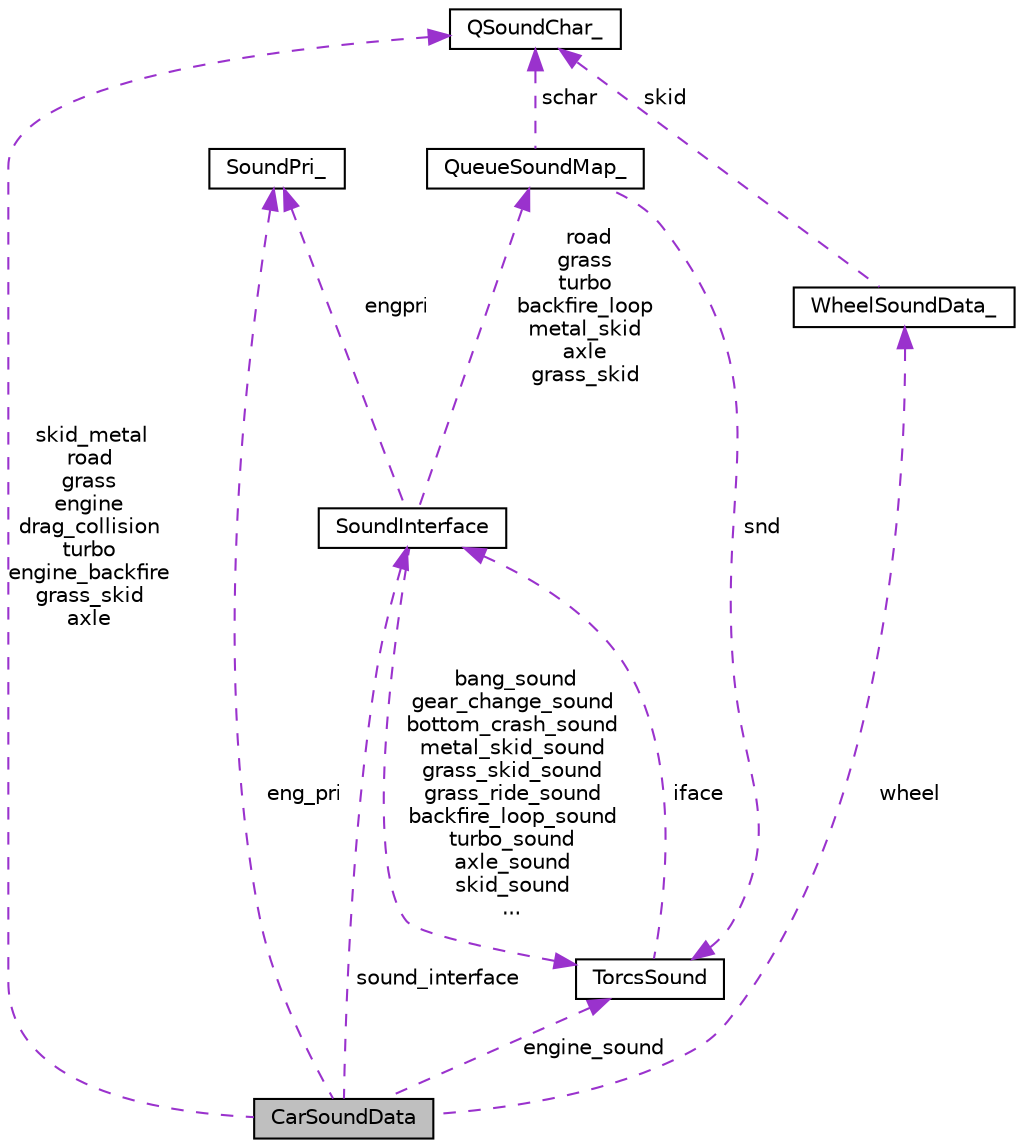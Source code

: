 digraph "CarSoundData"
{
  edge [fontname="Helvetica",fontsize="10",labelfontname="Helvetica",labelfontsize="10"];
  node [fontname="Helvetica",fontsize="10",shape=record];
  Node1 [label="CarSoundData",height=0.2,width=0.4,color="black", fillcolor="grey75", style="filled", fontcolor="black"];
  Node2 -> Node1 [dir="back",color="darkorchid3",fontsize="10",style="dashed",label=" skid_metal\nroad\ngrass\nengine\ndrag_collision\nturbo\nengine_backfire\ngrass_skid\naxle" ,fontname="Helvetica"];
  Node2 [label="QSoundChar_",height=0.2,width=0.4,color="black", fillcolor="white", style="filled",URL="$struct_q_sound_char__.html"];
  Node3 -> Node1 [dir="back",color="darkorchid3",fontsize="10",style="dashed",label=" eng_pri" ,fontname="Helvetica"];
  Node3 [label="SoundPri_",height=0.2,width=0.4,color="black", fillcolor="white", style="filled",URL="$struct_sound_pri__.html",tooltip="Sound priority, used to sort cars according to amplitude attenuation. "];
  Node4 -> Node1 [dir="back",color="darkorchid3",fontsize="10",style="dashed",label=" engine_sound" ,fontname="Helvetica"];
  Node4 [label="TorcsSound",height=0.2,width=0.4,color="black", fillcolor="white", style="filled",URL="$class_torcs_sound.html",tooltip="A generic TORCS sound. "];
  Node5 -> Node4 [dir="back",color="darkorchid3",fontsize="10",style="dashed",label=" iface" ,fontname="Helvetica"];
  Node5 [label="SoundInterface",height=0.2,width=0.4,color="black", fillcolor="white", style="filled",URL="$class_sound_interface.html",tooltip="Sound interface. "];
  Node3 -> Node5 [dir="back",color="darkorchid3",fontsize="10",style="dashed",label=" engpri" ,fontname="Helvetica"];
  Node4 -> Node5 [dir="back",color="darkorchid3",fontsize="10",style="dashed",label=" bang_sound\ngear_change_sound\nbottom_crash_sound\nmetal_skid_sound\ngrass_skid_sound\ngrass_ride_sound\nbackfire_loop_sound\nturbo_sound\naxle_sound\nskid_sound\n..." ,fontname="Helvetica"];
  Node6 -> Node5 [dir="back",color="darkorchid3",fontsize="10",style="dashed",label=" road\ngrass\nturbo\nbackfire_loop\nmetal_skid\naxle\ngrass_skid" ,fontname="Helvetica"];
  Node6 [label="QueueSoundMap_",height=0.2,width=0.4,color="black", fillcolor="white", style="filled",URL="$struct_queue_sound_map__.html",tooltip="A queue containing mappings between sounds and sound sources. "];
  Node2 -> Node6 [dir="back",color="darkorchid3",fontsize="10",style="dashed",label=" schar" ,fontname="Helvetica"];
  Node4 -> Node6 [dir="back",color="darkorchid3",fontsize="10",style="dashed",label=" snd" ,fontname="Helvetica"];
  Node5 -> Node1 [dir="back",color="darkorchid3",fontsize="10",style="dashed",label=" sound_interface" ,fontname="Helvetica"];
  Node7 -> Node1 [dir="back",color="darkorchid3",fontsize="10",style="dashed",label=" wheel" ,fontname="Helvetica"];
  Node7 [label="WheelSoundData_",height=0.2,width=0.4,color="black", fillcolor="white", style="filled",URL="$struct_wheel_sound_data__.html"];
  Node2 -> Node7 [dir="back",color="darkorchid3",fontsize="10",style="dashed",label=" skid" ,fontname="Helvetica"];
}
